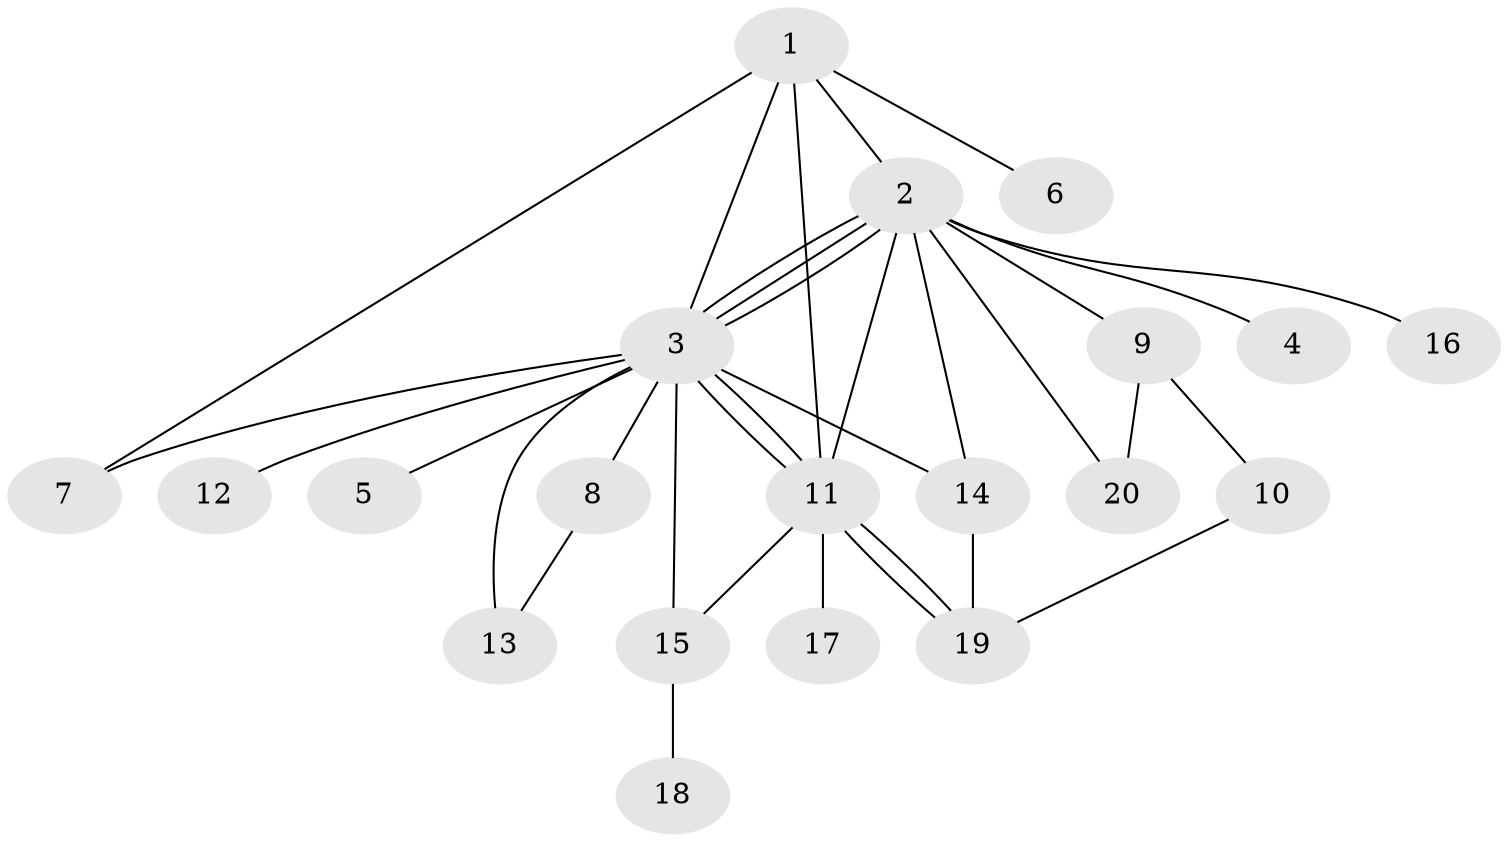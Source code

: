// Generated by graph-tools (version 1.1) at 2025/46/02/15/25 05:46:28]
// undirected, 20 vertices, 33 edges
graph export_dot {
graph [start="1"]
  node [color=gray90,style=filled];
  1;
  2;
  3;
  4;
  5;
  6;
  7;
  8;
  9;
  10;
  11;
  12;
  13;
  14;
  15;
  16;
  17;
  18;
  19;
  20;
  1 -- 2;
  1 -- 3;
  1 -- 6;
  1 -- 7;
  1 -- 11;
  2 -- 3;
  2 -- 3;
  2 -- 3;
  2 -- 4;
  2 -- 9;
  2 -- 11;
  2 -- 14;
  2 -- 16;
  2 -- 20;
  3 -- 5;
  3 -- 7;
  3 -- 8;
  3 -- 11;
  3 -- 11;
  3 -- 12;
  3 -- 13;
  3 -- 14;
  3 -- 15;
  8 -- 13;
  9 -- 10;
  9 -- 20;
  10 -- 19;
  11 -- 15;
  11 -- 17;
  11 -- 19;
  11 -- 19;
  14 -- 19;
  15 -- 18;
}
